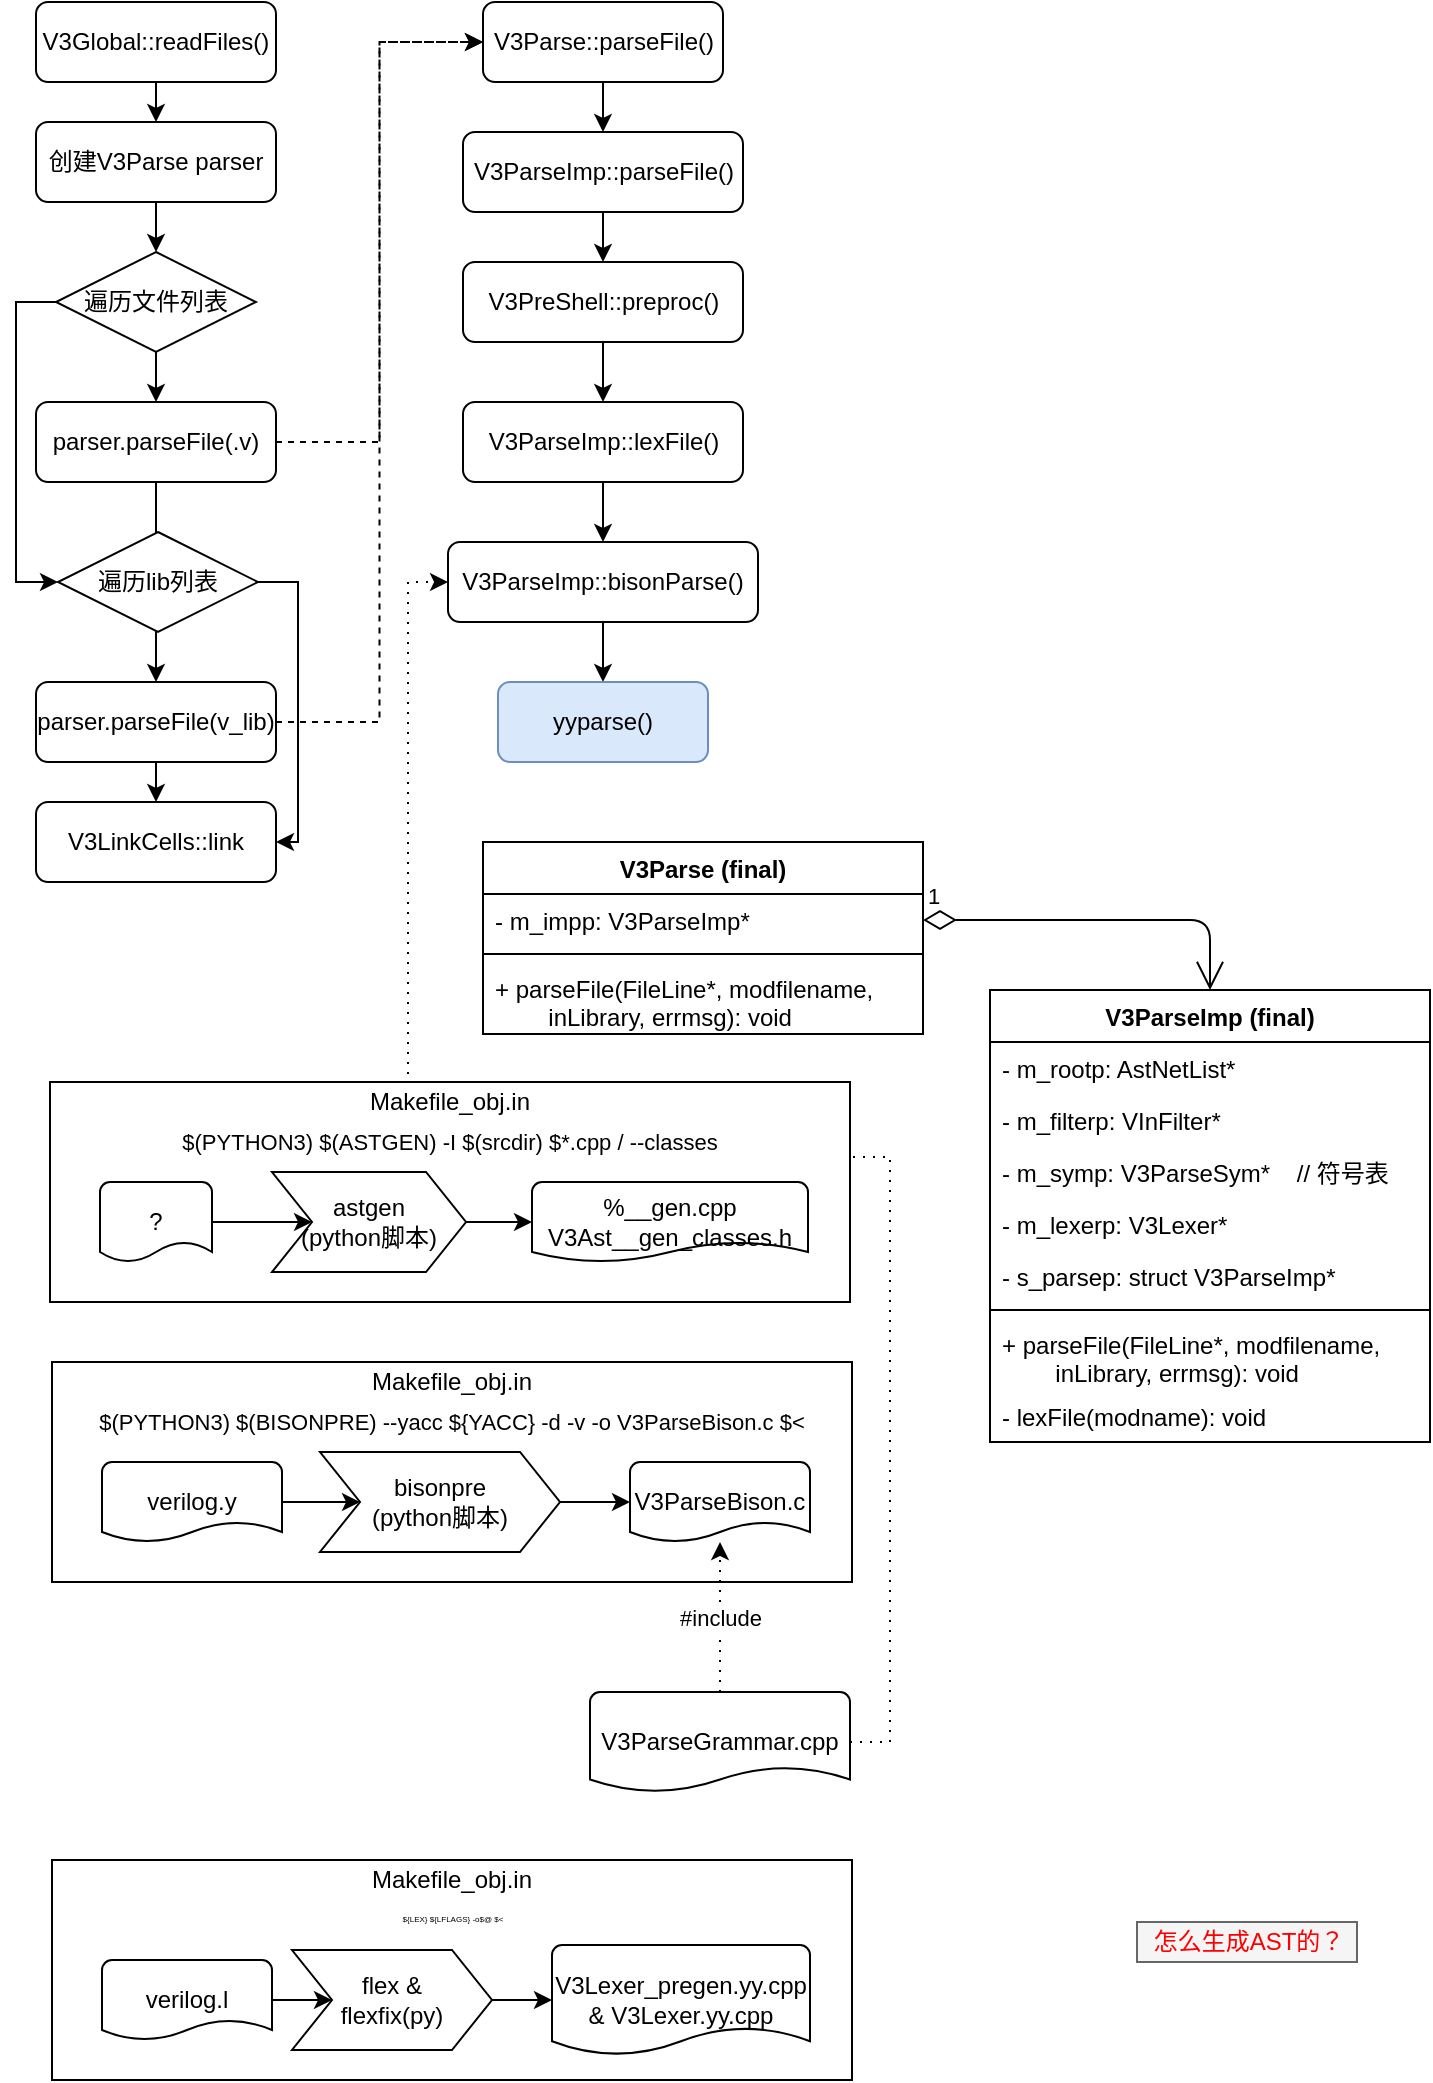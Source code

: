 <mxfile version="14.6.13" type="github">
  <diagram id="mlnZNj9UvRsB5_0IYkUG" name="第 1 页">
    <mxGraphModel dx="813" dy="435" grid="1" gridSize="10" guides="1" tooltips="1" connect="1" arrows="1" fold="1" page="1" pageScale="1" pageWidth="827" pageHeight="1169" math="0" shadow="0">
      <root>
        <mxCell id="0" />
        <mxCell id="1" parent="0" />
        <mxCell id="E3upAqpC8sBwu24lGrVW-1" value="" style="rounded=0;whiteSpace=wrap;html=1;strokeWidth=1;" vertex="1" parent="1">
          <mxGeometry x="61" y="710" width="400" height="110" as="geometry" />
        </mxCell>
        <mxCell id="E3upAqpC8sBwu24lGrVW-2" style="edgeStyle=orthogonalEdgeStyle;rounded=0;jumpSize=6;orthogonalLoop=1;jettySize=auto;html=1;exitX=0.5;exitY=1;exitDx=0;exitDy=0;entryX=0.5;entryY=0;entryDx=0;entryDy=0;strokeWidth=1;" edge="1" parent="1" source="E3upAqpC8sBwu24lGrVW-3" target="E3upAqpC8sBwu24lGrVW-5">
          <mxGeometry relative="1" as="geometry" />
        </mxCell>
        <mxCell id="E3upAqpC8sBwu24lGrVW-3" value="V3Global::readFiles()" style="rounded=1;whiteSpace=wrap;html=1;fontSize=12;glass=0;strokeWidth=1;shadow=0;" vertex="1" parent="1">
          <mxGeometry x="53" y="30" width="120" height="40" as="geometry" />
        </mxCell>
        <mxCell id="E3upAqpC8sBwu24lGrVW-4" style="edgeStyle=orthogonalEdgeStyle;rounded=0;jumpSize=6;orthogonalLoop=1;jettySize=auto;html=1;exitX=0.5;exitY=1;exitDx=0;exitDy=0;entryX=0.5;entryY=0;entryDx=0;entryDy=0;strokeWidth=1;exitPerimeter=0;" edge="1" parent="1" source="E3upAqpC8sBwu24lGrVW-51" target="E3upAqpC8sBwu24lGrVW-7">
          <mxGeometry relative="1" as="geometry" />
        </mxCell>
        <mxCell id="E3upAqpC8sBwu24lGrVW-52" style="edgeStyle=orthogonalEdgeStyle;rounded=0;orthogonalLoop=1;jettySize=auto;html=1;entryX=0.5;entryY=0;entryDx=0;entryDy=0;entryPerimeter=0;" edge="1" parent="1" source="E3upAqpC8sBwu24lGrVW-5" target="E3upAqpC8sBwu24lGrVW-51">
          <mxGeometry relative="1" as="geometry" />
        </mxCell>
        <mxCell id="E3upAqpC8sBwu24lGrVW-5" value="创建V3Parse parser" style="rounded=1;whiteSpace=wrap;html=1;fontSize=12;glass=0;strokeWidth=1;shadow=0;" vertex="1" parent="1">
          <mxGeometry x="53" y="90" width="120" height="40" as="geometry" />
        </mxCell>
        <mxCell id="E3upAqpC8sBwu24lGrVW-6" style="edgeStyle=orthogonalEdgeStyle;rounded=0;jumpSize=6;orthogonalLoop=1;jettySize=auto;html=1;exitX=0.5;exitY=1;exitDx=0;exitDy=0;entryX=0.5;entryY=0;entryDx=0;entryDy=0;strokeWidth=1;" edge="1" parent="1" source="E3upAqpC8sBwu24lGrVW-7" target="E3upAqpC8sBwu24lGrVW-9">
          <mxGeometry relative="1" as="geometry" />
        </mxCell>
        <mxCell id="E3upAqpC8sBwu24lGrVW-7" value="parser.parseFile(.v)" style="rounded=1;whiteSpace=wrap;html=1;fontSize=12;glass=0;strokeWidth=1;shadow=0;" vertex="1" parent="1">
          <mxGeometry x="53" y="230" width="120" height="40" as="geometry" />
        </mxCell>
        <mxCell id="E3upAqpC8sBwu24lGrVW-8" style="edgeStyle=orthogonalEdgeStyle;rounded=0;jumpSize=6;orthogonalLoop=1;jettySize=auto;html=1;exitX=0.5;exitY=1;exitDx=0;exitDy=0;entryX=0.5;entryY=0;entryDx=0;entryDy=0;strokeWidth=1;" edge="1" parent="1" source="E3upAqpC8sBwu24lGrVW-9" target="E3upAqpC8sBwu24lGrVW-10">
          <mxGeometry relative="1" as="geometry" />
        </mxCell>
        <mxCell id="E3upAqpC8sBwu24lGrVW-9" value="parser.parseFile(v_lib)" style="rounded=1;whiteSpace=wrap;html=1;fontSize=12;glass=0;strokeWidth=1;shadow=0;" vertex="1" parent="1">
          <mxGeometry x="53" y="370" width="120" height="40" as="geometry" />
        </mxCell>
        <mxCell id="E3upAqpC8sBwu24lGrVW-10" value="V3LinkCells::link" style="rounded=1;whiteSpace=wrap;html=1;fontSize=12;glass=0;strokeWidth=1;shadow=0;" vertex="1" parent="1">
          <mxGeometry x="53" y="430" width="120" height="40" as="geometry" />
        </mxCell>
        <mxCell id="E3upAqpC8sBwu24lGrVW-11" style="edgeStyle=orthogonalEdgeStyle;rounded=0;jumpSize=6;orthogonalLoop=1;jettySize=auto;html=1;exitX=0.5;exitY=1;exitDx=0;exitDy=0;entryX=0.5;entryY=0;entryDx=0;entryDy=0;strokeWidth=1;" edge="1" parent="1" source="E3upAqpC8sBwu24lGrVW-12" target="E3upAqpC8sBwu24lGrVW-14">
          <mxGeometry relative="1" as="geometry" />
        </mxCell>
        <mxCell id="E3upAqpC8sBwu24lGrVW-12" value="V3Parse::parseFile()" style="rounded=1;whiteSpace=wrap;html=1;fontSize=12;glass=0;strokeWidth=1;shadow=0;" vertex="1" parent="1">
          <mxGeometry x="276.5" y="30" width="120" height="40" as="geometry" />
        </mxCell>
        <mxCell id="E3upAqpC8sBwu24lGrVW-13" style="edgeStyle=orthogonalEdgeStyle;rounded=0;jumpSize=6;orthogonalLoop=1;jettySize=auto;html=1;exitX=0.5;exitY=1;exitDx=0;exitDy=0;entryX=0.5;entryY=0;entryDx=0;entryDy=0;strokeWidth=1;" edge="1" parent="1" source="E3upAqpC8sBwu24lGrVW-14" target="E3upAqpC8sBwu24lGrVW-18">
          <mxGeometry relative="1" as="geometry" />
        </mxCell>
        <mxCell id="E3upAqpC8sBwu24lGrVW-14" value="V3ParseImp::parseFile()" style="rounded=1;whiteSpace=wrap;html=1;fontSize=12;glass=0;strokeWidth=1;shadow=0;" vertex="1" parent="1">
          <mxGeometry x="266.5" y="95" width="140" height="40" as="geometry" />
        </mxCell>
        <mxCell id="E3upAqpC8sBwu24lGrVW-15" style="edgeStyle=orthogonalEdgeStyle;rounded=0;orthogonalLoop=1;jettySize=auto;html=1;exitX=1;exitY=0.5;exitDx=0;exitDy=0;entryX=0;entryY=0.5;entryDx=0;entryDy=0;dashed=1;strokeWidth=1;jumpSize=6;" edge="1" parent="1" source="E3upAqpC8sBwu24lGrVW-7" target="E3upAqpC8sBwu24lGrVW-12">
          <mxGeometry relative="1" as="geometry">
            <mxPoint x="475" y="700" as="sourcePoint" />
            <mxPoint x="490" y="1045" as="targetPoint" />
          </mxGeometry>
        </mxCell>
        <mxCell id="E3upAqpC8sBwu24lGrVW-16" style="edgeStyle=orthogonalEdgeStyle;rounded=0;orthogonalLoop=1;jettySize=auto;html=1;exitX=1;exitY=0.5;exitDx=0;exitDy=0;entryX=0;entryY=0.5;entryDx=0;entryDy=0;dashed=1;strokeWidth=1;jumpSize=6;" edge="1" parent="1" source="E3upAqpC8sBwu24lGrVW-9" target="E3upAqpC8sBwu24lGrVW-12">
          <mxGeometry relative="1" as="geometry">
            <mxPoint x="595" y="765" as="sourcePoint" />
            <mxPoint x="595" y="1005" as="targetPoint" />
          </mxGeometry>
        </mxCell>
        <mxCell id="E3upAqpC8sBwu24lGrVW-17" style="edgeStyle=orthogonalEdgeStyle;rounded=0;jumpSize=6;orthogonalLoop=1;jettySize=auto;html=1;exitX=0.5;exitY=1;exitDx=0;exitDy=0;entryX=0.5;entryY=0;entryDx=0;entryDy=0;strokeWidth=1;" edge="1" parent="1" source="E3upAqpC8sBwu24lGrVW-18" target="E3upAqpC8sBwu24lGrVW-20">
          <mxGeometry relative="1" as="geometry" />
        </mxCell>
        <mxCell id="E3upAqpC8sBwu24lGrVW-18" value="V3PreShell::preproc()" style="rounded=1;whiteSpace=wrap;html=1;fontSize=12;glass=0;strokeWidth=1;shadow=0;" vertex="1" parent="1">
          <mxGeometry x="266.5" y="160" width="140" height="40" as="geometry" />
        </mxCell>
        <mxCell id="E3upAqpC8sBwu24lGrVW-19" style="edgeStyle=orthogonalEdgeStyle;rounded=0;jumpSize=6;orthogonalLoop=1;jettySize=auto;html=1;exitX=0.5;exitY=1;exitDx=0;exitDy=0;entryX=0.5;entryY=0;entryDx=0;entryDy=0;strokeWidth=1;" edge="1" parent="1" source="E3upAqpC8sBwu24lGrVW-20" target="E3upAqpC8sBwu24lGrVW-22">
          <mxGeometry relative="1" as="geometry" />
        </mxCell>
        <mxCell id="E3upAqpC8sBwu24lGrVW-20" value="V3ParseImp::lexFile()" style="rounded=1;whiteSpace=wrap;html=1;fontSize=12;glass=0;strokeWidth=1;shadow=0;" vertex="1" parent="1">
          <mxGeometry x="266.5" y="230" width="140" height="40" as="geometry" />
        </mxCell>
        <mxCell id="E3upAqpC8sBwu24lGrVW-21" style="edgeStyle=orthogonalEdgeStyle;rounded=0;jumpSize=6;orthogonalLoop=1;jettySize=auto;html=1;exitX=0.5;exitY=1;exitDx=0;exitDy=0;entryX=0.5;entryY=0;entryDx=0;entryDy=0;strokeWidth=1;" edge="1" parent="1" source="E3upAqpC8sBwu24lGrVW-22" target="E3upAqpC8sBwu24lGrVW-23">
          <mxGeometry relative="1" as="geometry" />
        </mxCell>
        <mxCell id="E3upAqpC8sBwu24lGrVW-22" value="V3ParseImp::bisonParse()" style="rounded=1;whiteSpace=wrap;html=1;fontSize=12;glass=0;strokeWidth=1;shadow=0;" vertex="1" parent="1">
          <mxGeometry x="259" y="300" width="155" height="40" as="geometry" />
        </mxCell>
        <mxCell id="E3upAqpC8sBwu24lGrVW-23" value="yyparse()" style="rounded=1;whiteSpace=wrap;html=1;fontSize=12;glass=0;strokeWidth=1;shadow=0;fillColor=#dae8fc;strokeColor=#6c8ebf;" vertex="1" parent="1">
          <mxGeometry x="284" y="370" width="105" height="40" as="geometry" />
        </mxCell>
        <mxCell id="E3upAqpC8sBwu24lGrVW-24" value="" style="edgeStyle=orthogonalEdgeStyle;rounded=0;jumpSize=6;orthogonalLoop=1;jettySize=auto;html=1;strokeWidth=1;" edge="1" parent="1" source="E3upAqpC8sBwu24lGrVW-25" target="E3upAqpC8sBwu24lGrVW-28">
          <mxGeometry relative="1" as="geometry" />
        </mxCell>
        <mxCell id="E3upAqpC8sBwu24lGrVW-25" value="verilog.y" style="strokeWidth=1;html=1;shape=mxgraph.flowchart.document2;whiteSpace=wrap;size=0.25;" vertex="1" parent="1">
          <mxGeometry x="86" y="760" width="90" height="40" as="geometry" />
        </mxCell>
        <mxCell id="E3upAqpC8sBwu24lGrVW-26" value="Makefile_obj.in" style="text;html=1;strokeColor=none;fillColor=none;align=center;verticalAlign=middle;whiteSpace=wrap;rounded=0;" vertex="1" parent="1">
          <mxGeometry x="216" y="710" width="90" height="20" as="geometry" />
        </mxCell>
        <mxCell id="E3upAqpC8sBwu24lGrVW-27" value="" style="edgeStyle=orthogonalEdgeStyle;rounded=0;jumpSize=6;orthogonalLoop=1;jettySize=auto;html=1;strokeWidth=1;" edge="1" parent="1" source="E3upAqpC8sBwu24lGrVW-28" target="E3upAqpC8sBwu24lGrVW-30">
          <mxGeometry relative="1" as="geometry" />
        </mxCell>
        <mxCell id="E3upAqpC8sBwu24lGrVW-28" value="&lt;span&gt;bisonpre&lt;/span&gt;&lt;br&gt;&lt;span&gt;(python脚本)&lt;/span&gt;" style="shape=step;perimeter=stepPerimeter;whiteSpace=wrap;html=1;fixedSize=1;strokeWidth=1;" vertex="1" parent="1">
          <mxGeometry x="195" y="755" width="120" height="50" as="geometry" />
        </mxCell>
        <mxCell id="E3upAqpC8sBwu24lGrVW-29" value="#include" style="edgeStyle=orthogonalEdgeStyle;rounded=0;jumpSize=6;orthogonalLoop=1;jettySize=auto;html=1;strokeWidth=1;exitX=0.5;exitY=0;exitDx=0;exitDy=0;exitPerimeter=0;dashed=1;dashPattern=1 4;" edge="1" parent="1" source="E3upAqpC8sBwu24lGrVW-31" target="E3upAqpC8sBwu24lGrVW-30">
          <mxGeometry relative="1" as="geometry">
            <mxPoint x="471" y="840" as="sourcePoint" />
          </mxGeometry>
        </mxCell>
        <mxCell id="E3upAqpC8sBwu24lGrVW-30" value="V3ParseBison.c" style="strokeWidth=1;html=1;shape=mxgraph.flowchart.document2;whiteSpace=wrap;size=0.25;" vertex="1" parent="1">
          <mxGeometry x="350" y="760" width="90" height="40" as="geometry" />
        </mxCell>
        <mxCell id="E3upAqpC8sBwu24lGrVW-31" value="V3ParseGrammar.cpp" style="strokeWidth=1;html=1;shape=mxgraph.flowchart.document2;whiteSpace=wrap;size=0.25;" vertex="1" parent="1">
          <mxGeometry x="330" y="875" width="130" height="50" as="geometry" />
        </mxCell>
        <mxCell id="E3upAqpC8sBwu24lGrVW-32" style="edgeStyle=orthogonalEdgeStyle;rounded=0;orthogonalLoop=1;jettySize=auto;html=1;exitX=1;exitY=0.5;exitDx=0;exitDy=0;entryX=0;entryY=0.5;entryDx=0;entryDy=0;strokeWidth=1;jumpSize=6;exitPerimeter=0;dashed=1;dashPattern=1 4;" edge="1" parent="1" source="E3upAqpC8sBwu24lGrVW-31" target="E3upAqpC8sBwu24lGrVW-22">
          <mxGeometry relative="1" as="geometry">
            <mxPoint x="460" y="1160" as="sourcePoint" />
            <mxPoint x="460" y="1335" as="targetPoint" />
          </mxGeometry>
        </mxCell>
        <mxCell id="E3upAqpC8sBwu24lGrVW-33" value="怎么生成AST的？" style="text;html=1;align=center;verticalAlign=middle;resizable=0;points=[];autosize=1;strokeColor=#666666;fillColor=#f5f5f5;fontColor=#FF0000;" vertex="1" parent="1">
          <mxGeometry x="603.5" y="990" width="110" height="20" as="geometry" />
        </mxCell>
        <mxCell id="E3upAqpC8sBwu24lGrVW-34" value="&lt;font style=&quot;font-size: 11px&quot;&gt;$(PYTHON3) $(BISONPRE) --yacc ${YACC} -d -v -o V3ParseBison.c $&amp;lt;&lt;/font&gt;" style="text;whiteSpace=wrap;html=1;fontSize=4;verticalAlign=middle;align=center;" vertex="1" parent="1">
          <mxGeometry x="64" y="730" width="394" height="20" as="geometry" />
        </mxCell>
        <mxCell id="E3upAqpC8sBwu24lGrVW-35" value="" style="rounded=0;whiteSpace=wrap;html=1;strokeWidth=1;" vertex="1" parent="1">
          <mxGeometry x="61" y="959" width="400" height="110" as="geometry" />
        </mxCell>
        <mxCell id="E3upAqpC8sBwu24lGrVW-36" value="" style="edgeStyle=orthogonalEdgeStyle;rounded=0;jumpSize=6;orthogonalLoop=1;jettySize=auto;html=1;strokeWidth=1;" edge="1" parent="1" source="E3upAqpC8sBwu24lGrVW-37" target="E3upAqpC8sBwu24lGrVW-40">
          <mxGeometry relative="1" as="geometry" />
        </mxCell>
        <mxCell id="E3upAqpC8sBwu24lGrVW-37" value="verilog.l" style="strokeWidth=1;html=1;shape=mxgraph.flowchart.document2;whiteSpace=wrap;size=0.25;" vertex="1" parent="1">
          <mxGeometry x="86" y="1009" width="85" height="40" as="geometry" />
        </mxCell>
        <mxCell id="E3upAqpC8sBwu24lGrVW-38" value="Makefile_obj.in" style="text;html=1;strokeColor=none;fillColor=none;align=center;verticalAlign=middle;whiteSpace=wrap;rounded=0;" vertex="1" parent="1">
          <mxGeometry x="216" y="959" width="90" height="20" as="geometry" />
        </mxCell>
        <mxCell id="E3upAqpC8sBwu24lGrVW-39" value="" style="edgeStyle=orthogonalEdgeStyle;rounded=0;jumpSize=6;orthogonalLoop=1;jettySize=auto;html=1;strokeWidth=1;" edge="1" parent="1" source="E3upAqpC8sBwu24lGrVW-40" target="E3upAqpC8sBwu24lGrVW-41">
          <mxGeometry relative="1" as="geometry" />
        </mxCell>
        <mxCell id="E3upAqpC8sBwu24lGrVW-40" value="flex &amp;amp;&lt;br&gt;flexfix(py)" style="shape=step;perimeter=stepPerimeter;whiteSpace=wrap;html=1;fixedSize=1;strokeWidth=1;" vertex="1" parent="1">
          <mxGeometry x="181" y="1004" width="100" height="50" as="geometry" />
        </mxCell>
        <mxCell id="E3upAqpC8sBwu24lGrVW-41" value="V3Lexer_pregen.yy.cpp&lt;br&gt;&amp;amp;&amp;nbsp;V3Lexer.yy.cpp" style="strokeWidth=1;html=1;shape=mxgraph.flowchart.document2;whiteSpace=wrap;size=0.25;" vertex="1" parent="1">
          <mxGeometry x="311" y="1001.5" width="129" height="55" as="geometry" />
        </mxCell>
        <mxCell id="E3upAqpC8sBwu24lGrVW-42" value="${LEX} ${LFLAGS} -o$@ $&amp;lt;" style="text;whiteSpace=wrap;html=1;fontSize=4;verticalAlign=middle;align=center;" vertex="1" parent="1">
          <mxGeometry x="178.5" y="979" width="165" height="20" as="geometry" />
        </mxCell>
        <mxCell id="E3upAqpC8sBwu24lGrVW-43" value="" style="rounded=0;whiteSpace=wrap;html=1;strokeWidth=1;" vertex="1" parent="1">
          <mxGeometry x="60" y="570" width="400" height="110" as="geometry" />
        </mxCell>
        <mxCell id="E3upAqpC8sBwu24lGrVW-44" value="" style="edgeStyle=orthogonalEdgeStyle;rounded=0;jumpSize=6;orthogonalLoop=1;jettySize=auto;html=1;strokeWidth=1;" edge="1" parent="1" source="E3upAqpC8sBwu24lGrVW-45" target="E3upAqpC8sBwu24lGrVW-48">
          <mxGeometry relative="1" as="geometry" />
        </mxCell>
        <mxCell id="E3upAqpC8sBwu24lGrVW-45" value="?" style="strokeWidth=1;html=1;shape=mxgraph.flowchart.document2;whiteSpace=wrap;size=0.25;" vertex="1" parent="1">
          <mxGeometry x="85" y="620" width="56" height="40" as="geometry" />
        </mxCell>
        <mxCell id="E3upAqpC8sBwu24lGrVW-46" value="Makefile_obj.in" style="text;html=1;strokeColor=none;fillColor=none;align=center;verticalAlign=middle;whiteSpace=wrap;rounded=0;" vertex="1" parent="1">
          <mxGeometry x="215" y="570" width="90" height="20" as="geometry" />
        </mxCell>
        <mxCell id="E3upAqpC8sBwu24lGrVW-47" value="" style="edgeStyle=orthogonalEdgeStyle;rounded=0;jumpSize=6;orthogonalLoop=1;jettySize=auto;html=1;strokeWidth=1;" edge="1" parent="1" source="E3upAqpC8sBwu24lGrVW-48" target="E3upAqpC8sBwu24lGrVW-49">
          <mxGeometry relative="1" as="geometry" />
        </mxCell>
        <mxCell id="E3upAqpC8sBwu24lGrVW-48" value="&lt;span&gt;astgen&lt;/span&gt;&lt;br&gt;&lt;span&gt;(python脚本)&lt;/span&gt;" style="shape=step;perimeter=stepPerimeter;whiteSpace=wrap;html=1;fixedSize=1;strokeWidth=1;" vertex="1" parent="1">
          <mxGeometry x="171" y="615" width="97" height="50" as="geometry" />
        </mxCell>
        <mxCell id="E3upAqpC8sBwu24lGrVW-49" value="%__gen.cpp&lt;br&gt;V3Ast__gen_classes.h" style="strokeWidth=1;html=1;shape=mxgraph.flowchart.document2;whiteSpace=wrap;size=0.25;" vertex="1" parent="1">
          <mxGeometry x="301" y="620" width="138" height="40" as="geometry" />
        </mxCell>
        <mxCell id="E3upAqpC8sBwu24lGrVW-50" value="&lt;font style=&quot;font-size: 11px&quot;&gt;$(PYTHON3) $(ASTGEN) -I $(srcdir) $*.cpp / --classes&lt;/font&gt;" style="text;whiteSpace=wrap;html=1;fontSize=4;verticalAlign=middle;align=center;" vertex="1" parent="1">
          <mxGeometry x="63" y="590" width="394" height="20" as="geometry" />
        </mxCell>
        <mxCell id="E3upAqpC8sBwu24lGrVW-53" style="edgeStyle=orthogonalEdgeStyle;rounded=0;orthogonalLoop=1;jettySize=auto;html=1;exitX=1;exitY=0.5;exitDx=0;exitDy=0;exitPerimeter=0;entryX=1;entryY=0.5;entryDx=0;entryDy=0;startArrow=none;" edge="1" parent="1" source="E3upAqpC8sBwu24lGrVW-54" target="E3upAqpC8sBwu24lGrVW-10">
          <mxGeometry relative="1" as="geometry" />
        </mxCell>
        <mxCell id="E3upAqpC8sBwu24lGrVW-56" style="edgeStyle=orthogonalEdgeStyle;rounded=0;orthogonalLoop=1;jettySize=auto;html=1;entryX=0;entryY=0.5;entryDx=0;entryDy=0;entryPerimeter=0;exitX=0;exitY=0.5;exitDx=0;exitDy=0;exitPerimeter=0;" edge="1" parent="1" source="E3upAqpC8sBwu24lGrVW-51" target="E3upAqpC8sBwu24lGrVW-54">
          <mxGeometry relative="1" as="geometry" />
        </mxCell>
        <mxCell id="E3upAqpC8sBwu24lGrVW-51" value="遍历文件列表" style="strokeWidth=1;html=1;shape=mxgraph.flowchart.decision;whiteSpace=wrap;" vertex="1" parent="1">
          <mxGeometry x="63" y="155" width="100" height="50" as="geometry" />
        </mxCell>
        <mxCell id="E3upAqpC8sBwu24lGrVW-54" value="遍历lib列表" style="strokeWidth=1;html=1;shape=mxgraph.flowchart.decision;whiteSpace=wrap;" vertex="1" parent="1">
          <mxGeometry x="64" y="295" width="100" height="50" as="geometry" />
        </mxCell>
        <mxCell id="E3upAqpC8sBwu24lGrVW-57" value="V3ParseImp (final)" style="swimlane;fontStyle=1;align=center;verticalAlign=top;childLayout=stackLayout;horizontal=1;startSize=26;horizontalStack=0;resizeParent=1;resizeParentMax=0;resizeLast=0;collapsible=1;marginBottom=0;" vertex="1" parent="1">
          <mxGeometry x="530" y="524" width="220" height="226" as="geometry" />
        </mxCell>
        <mxCell id="E3upAqpC8sBwu24lGrVW-58" value="- m_rootp: AstNetList*" style="text;strokeColor=none;fillColor=none;align=left;verticalAlign=top;spacingLeft=4;spacingRight=4;overflow=hidden;rotatable=0;points=[[0,0.5],[1,0.5]];portConstraint=eastwest;" vertex="1" parent="E3upAqpC8sBwu24lGrVW-57">
          <mxGeometry y="26" width="220" height="26" as="geometry" />
        </mxCell>
        <mxCell id="E3upAqpC8sBwu24lGrVW-65" value="- m_filterp: VInFilter*" style="text;strokeColor=none;fillColor=none;align=left;verticalAlign=top;spacingLeft=4;spacingRight=4;overflow=hidden;rotatable=0;points=[[0,0.5],[1,0.5]];portConstraint=eastwest;" vertex="1" parent="E3upAqpC8sBwu24lGrVW-57">
          <mxGeometry y="52" width="220" height="26" as="geometry" />
        </mxCell>
        <mxCell id="E3upAqpC8sBwu24lGrVW-64" value="- m_symp: V3ParseSym*    // 符号表" style="text;strokeColor=none;fillColor=none;align=left;verticalAlign=top;spacingLeft=4;spacingRight=4;overflow=hidden;rotatable=0;points=[[0,0.5],[1,0.5]];portConstraint=eastwest;" vertex="1" parent="E3upAqpC8sBwu24lGrVW-57">
          <mxGeometry y="78" width="220" height="26" as="geometry" />
        </mxCell>
        <mxCell id="E3upAqpC8sBwu24lGrVW-59" value="- m_lexerp: V3Lexer*" style="text;strokeColor=none;fillColor=none;align=left;verticalAlign=top;spacingLeft=4;spacingRight=4;overflow=hidden;rotatable=0;points=[[0,0.5],[1,0.5]];portConstraint=eastwest;" vertex="1" parent="E3upAqpC8sBwu24lGrVW-57">
          <mxGeometry y="104" width="220" height="26" as="geometry" />
        </mxCell>
        <mxCell id="E3upAqpC8sBwu24lGrVW-66" value="- s_parsep: struct V3ParseImp*" style="text;strokeColor=none;fillColor=none;align=left;verticalAlign=top;spacingLeft=4;spacingRight=4;overflow=hidden;rotatable=0;points=[[0,0.5],[1,0.5]];portConstraint=eastwest;" vertex="1" parent="E3upAqpC8sBwu24lGrVW-57">
          <mxGeometry y="130" width="220" height="26" as="geometry" />
        </mxCell>
        <mxCell id="E3upAqpC8sBwu24lGrVW-60" value="" style="line;strokeWidth=1;fillColor=none;align=left;verticalAlign=middle;spacingTop=-1;spacingLeft=3;spacingRight=3;rotatable=0;labelPosition=right;points=[];portConstraint=eastwest;" vertex="1" parent="E3upAqpC8sBwu24lGrVW-57">
          <mxGeometry y="156" width="220" height="8" as="geometry" />
        </mxCell>
        <mxCell id="E3upAqpC8sBwu24lGrVW-61" value="+ parseFile(FileLine*, modfilename, &#xa;        inLibrary, errmsg): void" style="text;strokeColor=none;fillColor=none;align=left;verticalAlign=top;spacingLeft=4;spacingRight=4;overflow=hidden;rotatable=0;points=[[0,0.5],[1,0.5]];portConstraint=eastwest;" vertex="1" parent="E3upAqpC8sBwu24lGrVW-57">
          <mxGeometry y="164" width="220" height="36" as="geometry" />
        </mxCell>
        <mxCell id="E3upAqpC8sBwu24lGrVW-67" value="- lexFile(modname): void" style="text;strokeColor=none;fillColor=none;align=left;verticalAlign=top;spacingLeft=4;spacingRight=4;overflow=hidden;rotatable=0;points=[[0,0.5],[1,0.5]];portConstraint=eastwest;" vertex="1" parent="E3upAqpC8sBwu24lGrVW-57">
          <mxGeometry y="200" width="220" height="26" as="geometry" />
        </mxCell>
        <mxCell id="E3upAqpC8sBwu24lGrVW-68" value="V3Parse (final)" style="swimlane;fontStyle=1;align=center;verticalAlign=top;childLayout=stackLayout;horizontal=1;startSize=26;horizontalStack=0;resizeParent=1;resizeParentMax=0;resizeLast=0;collapsible=1;marginBottom=0;" vertex="1" parent="1">
          <mxGeometry x="276.5" y="450" width="220" height="96" as="geometry" />
        </mxCell>
        <mxCell id="E3upAqpC8sBwu24lGrVW-69" value="- m_impp: V3ParseImp*" style="text;strokeColor=none;fillColor=none;align=left;verticalAlign=top;spacingLeft=4;spacingRight=4;overflow=hidden;rotatable=0;points=[[0,0.5],[1,0.5]];portConstraint=eastwest;" vertex="1" parent="E3upAqpC8sBwu24lGrVW-68">
          <mxGeometry y="26" width="220" height="26" as="geometry" />
        </mxCell>
        <mxCell id="E3upAqpC8sBwu24lGrVW-74" value="" style="line;strokeWidth=1;fillColor=none;align=left;verticalAlign=middle;spacingTop=-1;spacingLeft=3;spacingRight=3;rotatable=0;labelPosition=right;points=[];portConstraint=eastwest;" vertex="1" parent="E3upAqpC8sBwu24lGrVW-68">
          <mxGeometry y="52" width="220" height="8" as="geometry" />
        </mxCell>
        <mxCell id="E3upAqpC8sBwu24lGrVW-75" value="+ parseFile(FileLine*, modfilename, &#xa;        inLibrary, errmsg): void" style="text;strokeColor=none;fillColor=none;align=left;verticalAlign=top;spacingLeft=4;spacingRight=4;overflow=hidden;rotatable=0;points=[[0,0.5],[1,0.5]];portConstraint=eastwest;" vertex="1" parent="E3upAqpC8sBwu24lGrVW-68">
          <mxGeometry y="60" width="220" height="36" as="geometry" />
        </mxCell>
        <mxCell id="E3upAqpC8sBwu24lGrVW-77" value="1" style="endArrow=open;html=1;endSize=12;startArrow=diamondThin;startSize=14;startFill=0;edgeStyle=orthogonalEdgeStyle;align=left;verticalAlign=bottom;exitX=1;exitY=0.5;exitDx=0;exitDy=0;" edge="1" parent="1" source="E3upAqpC8sBwu24lGrVW-69" target="E3upAqpC8sBwu24lGrVW-57">
          <mxGeometry x="-1" y="3" relative="1" as="geometry">
            <mxPoint x="550" y="164.059" as="sourcePoint" />
            <mxPoint x="630" y="200" as="targetPoint" />
          </mxGeometry>
        </mxCell>
      </root>
    </mxGraphModel>
  </diagram>
</mxfile>
